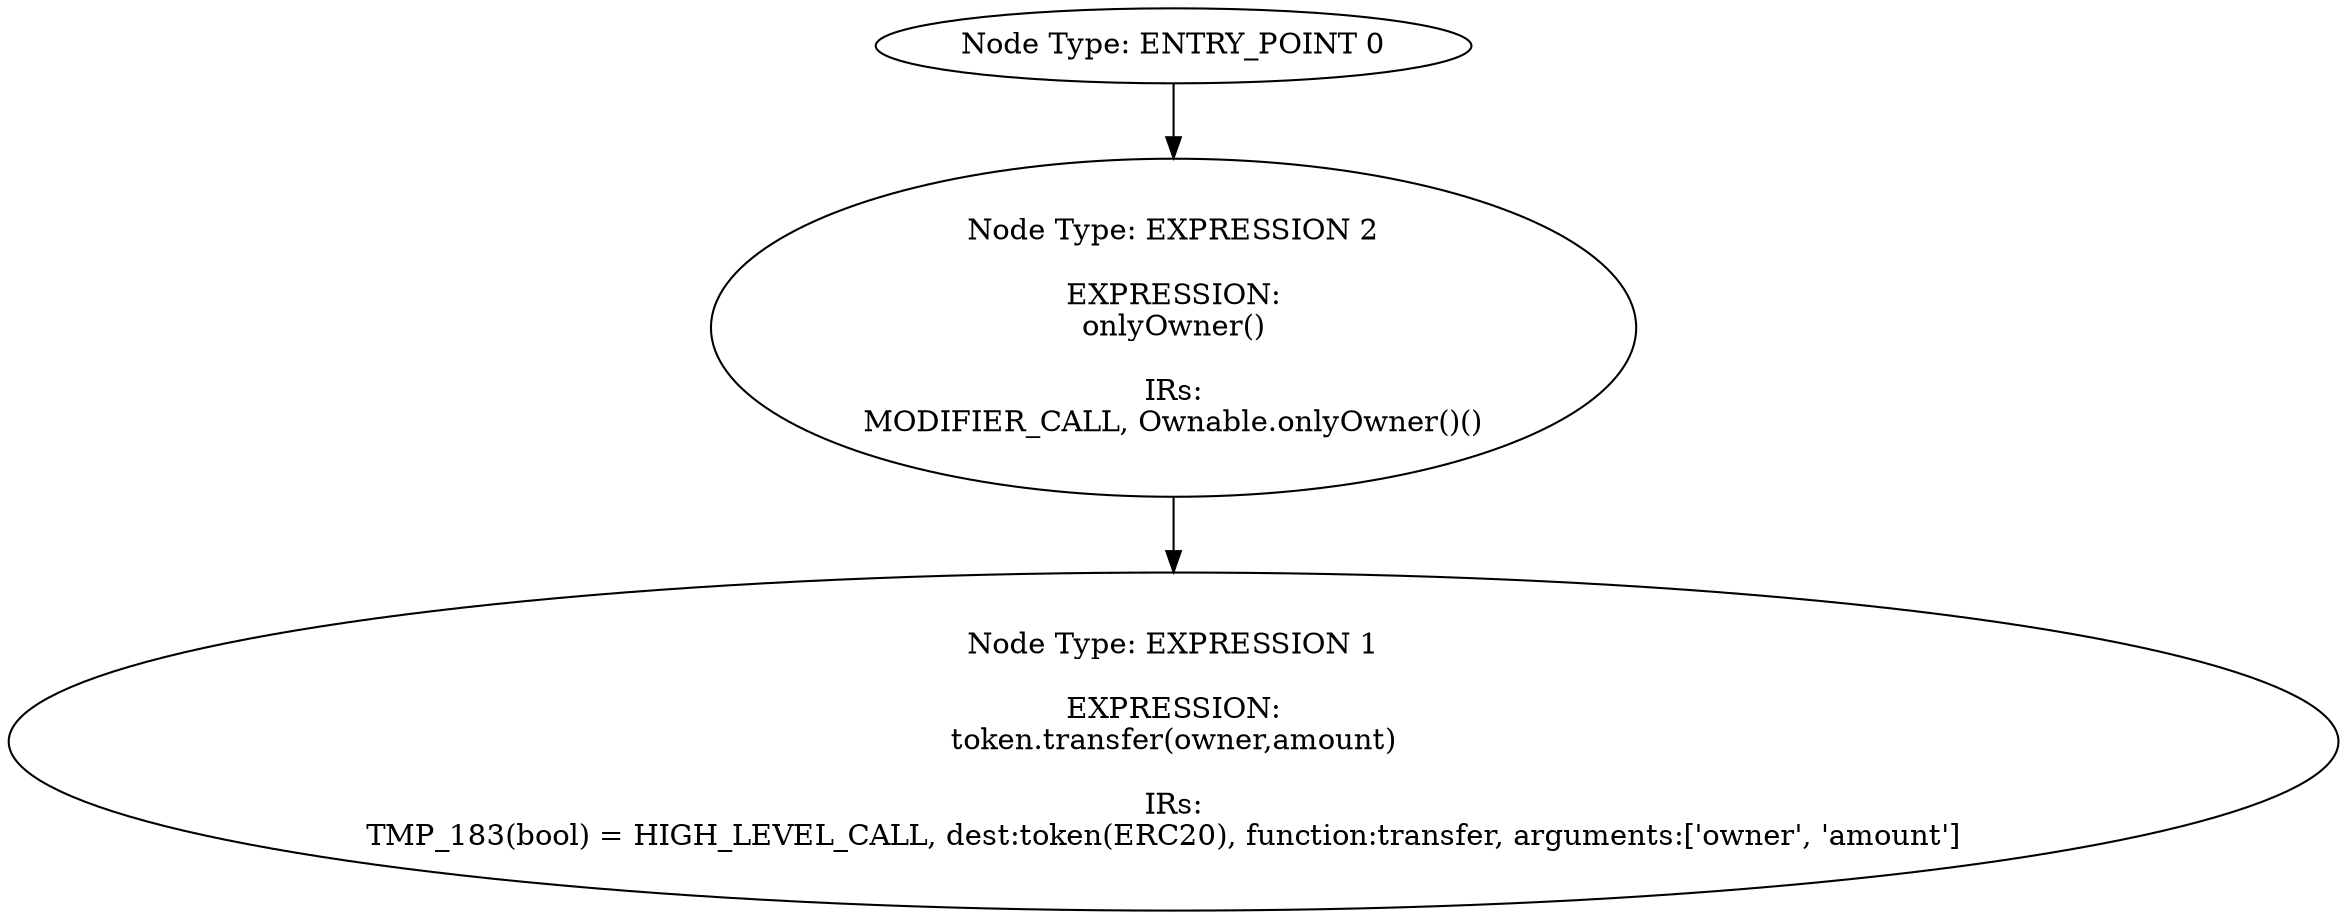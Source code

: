 digraph{
0[label="Node Type: ENTRY_POINT 0
"];
0->2;
1[label="Node Type: EXPRESSION 1

EXPRESSION:
token.transfer(owner,amount)

IRs:
TMP_183(bool) = HIGH_LEVEL_CALL, dest:token(ERC20), function:transfer, arguments:['owner', 'amount']  "];
2[label="Node Type: EXPRESSION 2

EXPRESSION:
onlyOwner()

IRs:
MODIFIER_CALL, Ownable.onlyOwner()()"];
2->1;
}
